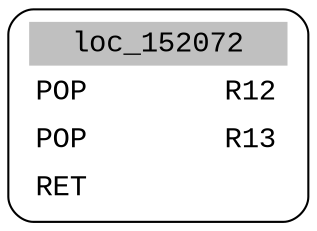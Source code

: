 digraph asm_graph {
1941 [
shape="Mrecord" fontname="Courier New"label =<<table border="0" cellborder="0" cellpadding="3"><tr><td align="center" colspan="2" bgcolor="grey">loc_152072</td></tr><tr><td align="left">POP        R12</td></tr><tr><td align="left">POP        R13</td></tr><tr><td align="left">RET        </td></tr></table>> ];
}